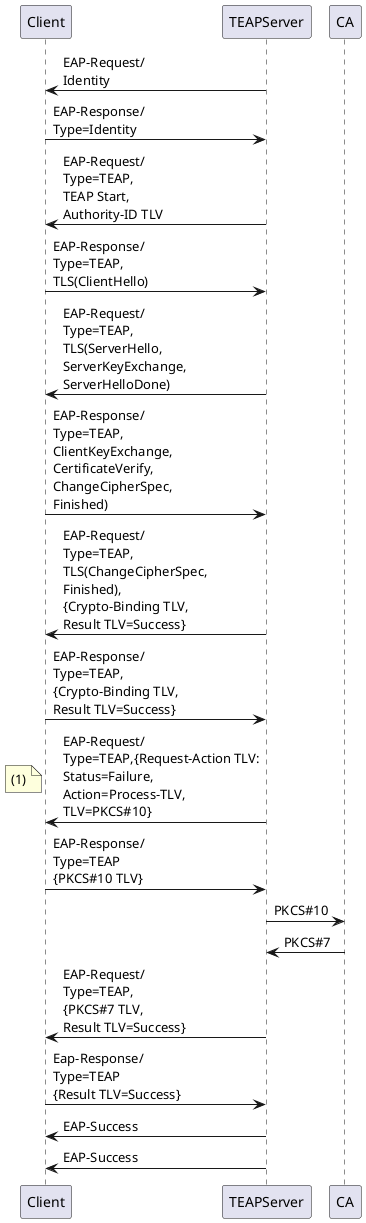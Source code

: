 @startuml

participant Client
participant TEAPServer
participant CA

TEAPServer->Client: EAP-Request/\nIdentity

Client->TEAPServer: EAP-Response/\nType=Identity

TEAPServer->Client:  EAP-Request/\nType=TEAP,\nTEAP Start,\nAuthority-ID TLV

Client->TEAPServer:  EAP-Response/\nType=TEAP,\nTLS(ClientHello)

TEAPServer->Client:  EAP-Request/\nType=TEAP,\nTLS(ServerHello,\nServerKeyExchange,\nServerHelloDone)

Client->TEAPServer:  EAP-Response/\nType=TEAP,\nClientKeyExchange,\nCertificateVerify,\nChangeCipherSpec,\nFinished)

TEAPServer->Client: EAP-Request/\nType=TEAP,\nTLS(ChangeCipherSpec,\nFinished),\n{Crypto-Binding TLV,\nResult TLV=Success}

Client->TEAPServer: EAP-Response/\nType=TEAP,\n{Crypto-Binding TLV,\nResult TLV=Success}

TEAPServer->Client: EAP-Request/\nType=TEAP,{Request-Action TLV:\nStatus=Failure,\nAction=Process-TLV,\nTLV=PKCS#10}
note left
(1)
end note
Client->TEAPServer: EAP-Response/\nType=TEAP\n{PKCS#10 TLV}
TEAPServer->CA: PKCS#10
CA->TEAPServer: PKCS#7
TEAPServer->Client: EAP-Request/\nType=TEAP,\n{PKCS#7 TLV,\nResult TLV=Success}
Client->TEAPServer: Eap-Response/\nType=TEAP\n{Result TLV=Success}
TEAPServer->Client: EAP-Success

TEAPServer->Client:  EAP-Success

@enduml
